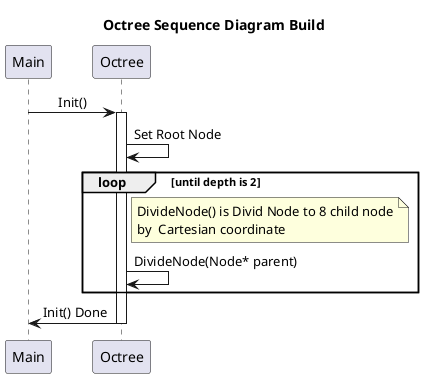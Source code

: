 @startuml a
title Octree Sequence Diagram Build

skinparam SequenceMessageAlignment center

Main -> Octree: Init()
activate Octree

Octree -> Octree: Set Root Node

loop until depth is 2
    note right of Octree 
        DivideNode() is Divid Node to 8 child node
        by  Cartesian coordinate
    end note

    Octree -> Octree: DivideNode(Node* parent)
end


Octree -> Main : Init() Done
deactivate Octree

@enduml
